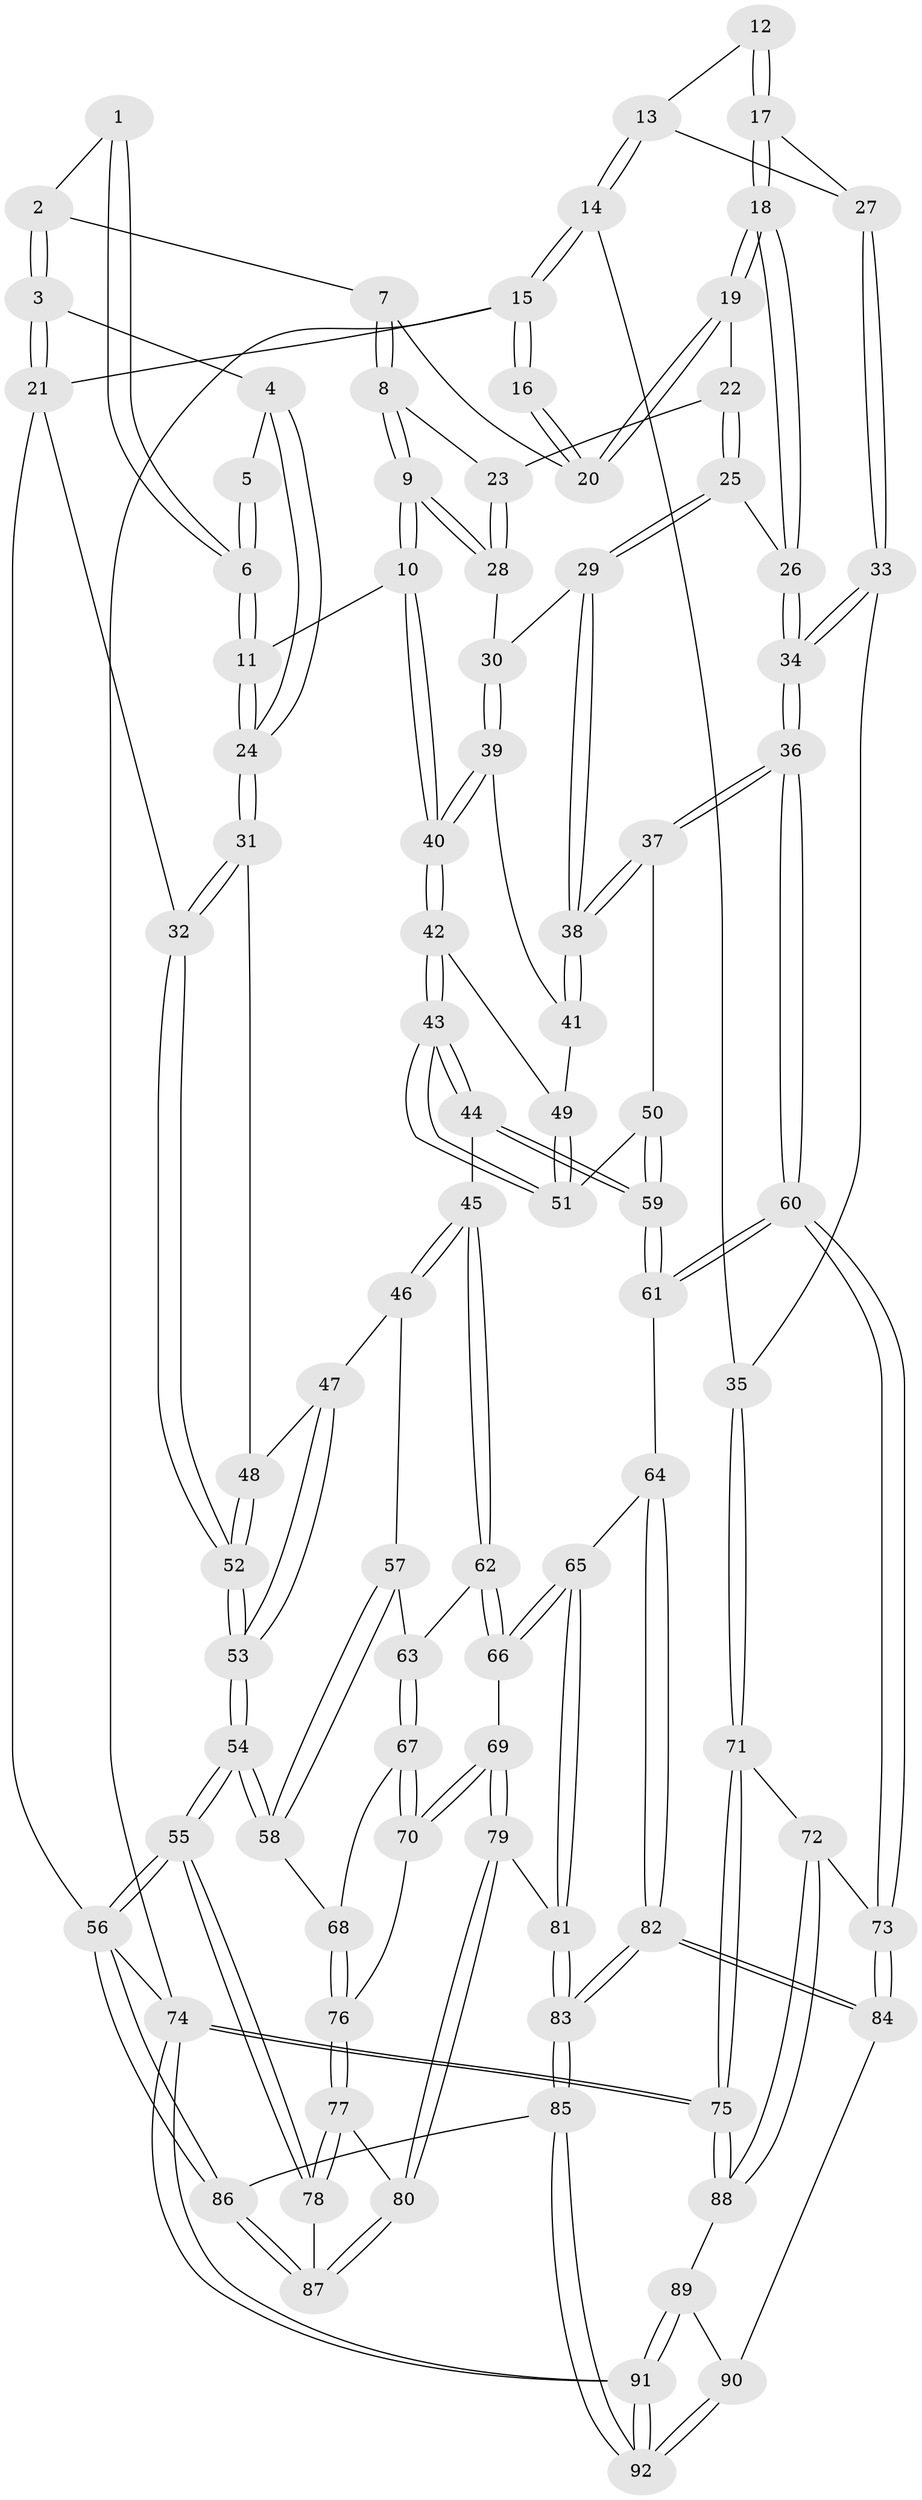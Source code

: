 // coarse degree distribution, {3: 0.16363636363636364, 4: 0.36363636363636365, 5: 0.38181818181818183, 6: 0.09090909090909091}
// Generated by graph-tools (version 1.1) at 2025/42/03/06/25 10:42:30]
// undirected, 92 vertices, 227 edges
graph export_dot {
graph [start="1"]
  node [color=gray90,style=filled];
  1 [pos="+0.3616617219268617+0"];
  2 [pos="+0.4122105207297266+0"];
  3 [pos="+0+0"];
  4 [pos="+0.19645641460337485+0.0453888004206454"];
  5 [pos="+0.2722844316079761+0.034782193367588546"];
  6 [pos="+0.32324894389296+0.12024559546906288"];
  7 [pos="+0.5134424148838002+0"];
  8 [pos="+0.4557148514466533+0.04521994392728053"];
  9 [pos="+0.35065417659498715+0.19689991587740388"];
  10 [pos="+0.3470221340781729+0.1980123680074068"];
  11 [pos="+0.3167616803474803+0.1931354925898193"];
  12 [pos="+0.8421083173448694+0"];
  13 [pos="+0.926389877319454+0.08057180664793862"];
  14 [pos="+1+0.23116661450255485"];
  15 [pos="+1+0"];
  16 [pos="+0.8240940790455034+0"];
  17 [pos="+0.7663113202127638+0.10297399562444355"];
  18 [pos="+0.7196773584457744+0.12397343896771025"];
  19 [pos="+0.5581809315118161+0"];
  20 [pos="+0.5514611331336446+0"];
  21 [pos="+0+0"];
  22 [pos="+0.5767117277839635+0.09484426238252526"];
  23 [pos="+0.5051349617122638+0.13169792968816915"];
  24 [pos="+0.2673283210698975+0.20559045681587515"];
  25 [pos="+0.6449722479967989+0.18577925413021637"];
  26 [pos="+0.678476627093572+0.18630864629691618"];
  27 [pos="+0.842540822395904+0.13708491298061987"];
  28 [pos="+0.46970764780670465+0.20146066553485306"];
  29 [pos="+0.5606560246616037+0.24364457953372454"];
  30 [pos="+0.5353612661735291+0.2426539612459703"];
  31 [pos="+0.20960824147243984+0.25208224442035254"];
  32 [pos="+0+0"];
  33 [pos="+0.87321747057379+0.4056401700566458"];
  34 [pos="+0.8506912201301906+0.41576490510408426"];
  35 [pos="+1+0.3532322295063754"];
  36 [pos="+0.8242147563542026+0.44423042527387474"];
  37 [pos="+0.6483724197679095+0.4193234930316437"];
  38 [pos="+0.6135361299708095+0.3784707287503997"];
  39 [pos="+0.5120801744713632+0.2843132918654894"];
  40 [pos="+0.4221328651786528+0.36179180631506647"];
  41 [pos="+0.5209729065940195+0.3590926343650144"];
  42 [pos="+0.4226779541805817+0.37918447294215524"];
  43 [pos="+0.3838965062070645+0.4813200554496818"];
  44 [pos="+0.37881450139451156+0.48657860681516224"];
  45 [pos="+0.35289607750011465+0.4950439178314584"];
  46 [pos="+0.2107520524231448+0.37820569191409475"];
  47 [pos="+0.18781575908274586+0.334274419622947"];
  48 [pos="+0.19134269644674867+0.2849806605520683"];
  49 [pos="+0.4948434048909314+0.3712555765264749"];
  50 [pos="+0.584683356792366+0.4532876523136314"];
  51 [pos="+0.5619458920744446+0.4533758079866809"];
  52 [pos="+0+0.1801596847908742"];
  53 [pos="+0+0.5205247816893698"];
  54 [pos="+0+0.6059891778274198"];
  55 [pos="+0+0.9327118228778818"];
  56 [pos="+0+1"];
  57 [pos="+0.12283897314421302+0.5486142130063532"];
  58 [pos="+0.08177214994700495+0.5900807468684989"];
  59 [pos="+0.539320320925999+0.6201255253838953"];
  60 [pos="+0.7777812215224262+0.6694644584790042"];
  61 [pos="+0.5480812316183031+0.6372930687557798"];
  62 [pos="+0.3444358580738835+0.5132116336016116"];
  63 [pos="+0.32726396067864155+0.5276182894637759"];
  64 [pos="+0.4672951648885626+0.7288268313889347"];
  65 [pos="+0.45208467937297653+0.7282722646583809"];
  66 [pos="+0.39348804221713907+0.70640290754128"];
  67 [pos="+0.27824672188490535+0.5891739395521908"];
  68 [pos="+0.12884460807849482+0.6181227934444361"];
  69 [pos="+0.3307546170848685+0.7304962579546834"];
  70 [pos="+0.2593605330455112+0.701457361078986"];
  71 [pos="+1+0.6715655462045274"];
  72 [pos="+0.7891970753675097+0.6849909959298207"];
  73 [pos="+0.7801114499545557+0.676944652682705"];
  74 [pos="+1+1"];
  75 [pos="+1+1"];
  76 [pos="+0.2032783782288515+0.7212661531067012"];
  77 [pos="+0.19581943249246778+0.7384067103990112"];
  78 [pos="+0.016093126897378553+0.8516624071188521"];
  79 [pos="+0.31272010851103405+0.8229722959664117"];
  80 [pos="+0.2629854046252029+0.8617188063927642"];
  81 [pos="+0.381457915231389+0.8430330328426763"];
  82 [pos="+0.5466006685374543+0.8687372916042035"];
  83 [pos="+0.48633160251206486+1"];
  84 [pos="+0.6696450558257184+0.808988464467097"];
  85 [pos="+0.4719083354518951+1"];
  86 [pos="+0.3380017438875764+1"];
  87 [pos="+0.2535176820487688+0.8877601622535684"];
  88 [pos="+0.87207546828618+0.8195949281772451"];
  89 [pos="+0.8413459369064854+0.8716341944631373"];
  90 [pos="+0.7092612091864993+0.9243532048898988"];
  91 [pos="+0.7109742424269985+1"];
  92 [pos="+0.7084754885646587+1"];
  1 -- 2;
  1 -- 6;
  1 -- 6;
  2 -- 3;
  2 -- 3;
  2 -- 7;
  3 -- 4;
  3 -- 21;
  3 -- 21;
  4 -- 5;
  4 -- 24;
  4 -- 24;
  5 -- 6;
  5 -- 6;
  6 -- 11;
  6 -- 11;
  7 -- 8;
  7 -- 8;
  7 -- 20;
  8 -- 9;
  8 -- 9;
  8 -- 23;
  9 -- 10;
  9 -- 10;
  9 -- 28;
  9 -- 28;
  10 -- 11;
  10 -- 40;
  10 -- 40;
  11 -- 24;
  11 -- 24;
  12 -- 13;
  12 -- 17;
  12 -- 17;
  13 -- 14;
  13 -- 14;
  13 -- 27;
  14 -- 15;
  14 -- 15;
  14 -- 35;
  15 -- 16;
  15 -- 16;
  15 -- 21;
  15 -- 74;
  16 -- 20;
  16 -- 20;
  17 -- 18;
  17 -- 18;
  17 -- 27;
  18 -- 19;
  18 -- 19;
  18 -- 26;
  18 -- 26;
  19 -- 20;
  19 -- 20;
  19 -- 22;
  21 -- 32;
  21 -- 56;
  22 -- 23;
  22 -- 25;
  22 -- 25;
  23 -- 28;
  23 -- 28;
  24 -- 31;
  24 -- 31;
  25 -- 26;
  25 -- 29;
  25 -- 29;
  26 -- 34;
  26 -- 34;
  27 -- 33;
  27 -- 33;
  28 -- 30;
  29 -- 30;
  29 -- 38;
  29 -- 38;
  30 -- 39;
  30 -- 39;
  31 -- 32;
  31 -- 32;
  31 -- 48;
  32 -- 52;
  32 -- 52;
  33 -- 34;
  33 -- 34;
  33 -- 35;
  34 -- 36;
  34 -- 36;
  35 -- 71;
  35 -- 71;
  36 -- 37;
  36 -- 37;
  36 -- 60;
  36 -- 60;
  37 -- 38;
  37 -- 38;
  37 -- 50;
  38 -- 41;
  38 -- 41;
  39 -- 40;
  39 -- 40;
  39 -- 41;
  40 -- 42;
  40 -- 42;
  41 -- 49;
  42 -- 43;
  42 -- 43;
  42 -- 49;
  43 -- 44;
  43 -- 44;
  43 -- 51;
  43 -- 51;
  44 -- 45;
  44 -- 59;
  44 -- 59;
  45 -- 46;
  45 -- 46;
  45 -- 62;
  45 -- 62;
  46 -- 47;
  46 -- 57;
  47 -- 48;
  47 -- 53;
  47 -- 53;
  48 -- 52;
  48 -- 52;
  49 -- 51;
  49 -- 51;
  50 -- 51;
  50 -- 59;
  50 -- 59;
  52 -- 53;
  52 -- 53;
  53 -- 54;
  53 -- 54;
  54 -- 55;
  54 -- 55;
  54 -- 58;
  54 -- 58;
  55 -- 56;
  55 -- 56;
  55 -- 78;
  55 -- 78;
  56 -- 86;
  56 -- 86;
  56 -- 74;
  57 -- 58;
  57 -- 58;
  57 -- 63;
  58 -- 68;
  59 -- 61;
  59 -- 61;
  60 -- 61;
  60 -- 61;
  60 -- 73;
  60 -- 73;
  61 -- 64;
  62 -- 63;
  62 -- 66;
  62 -- 66;
  63 -- 67;
  63 -- 67;
  64 -- 65;
  64 -- 82;
  64 -- 82;
  65 -- 66;
  65 -- 66;
  65 -- 81;
  65 -- 81;
  66 -- 69;
  67 -- 68;
  67 -- 70;
  67 -- 70;
  68 -- 76;
  68 -- 76;
  69 -- 70;
  69 -- 70;
  69 -- 79;
  69 -- 79;
  70 -- 76;
  71 -- 72;
  71 -- 75;
  71 -- 75;
  72 -- 73;
  72 -- 88;
  72 -- 88;
  73 -- 84;
  73 -- 84;
  74 -- 75;
  74 -- 75;
  74 -- 91;
  74 -- 91;
  75 -- 88;
  75 -- 88;
  76 -- 77;
  76 -- 77;
  77 -- 78;
  77 -- 78;
  77 -- 80;
  78 -- 87;
  79 -- 80;
  79 -- 80;
  79 -- 81;
  80 -- 87;
  80 -- 87;
  81 -- 83;
  81 -- 83;
  82 -- 83;
  82 -- 83;
  82 -- 84;
  82 -- 84;
  83 -- 85;
  83 -- 85;
  84 -- 90;
  85 -- 86;
  85 -- 92;
  85 -- 92;
  86 -- 87;
  86 -- 87;
  88 -- 89;
  89 -- 90;
  89 -- 91;
  89 -- 91;
  90 -- 92;
  90 -- 92;
  91 -- 92;
  91 -- 92;
}
